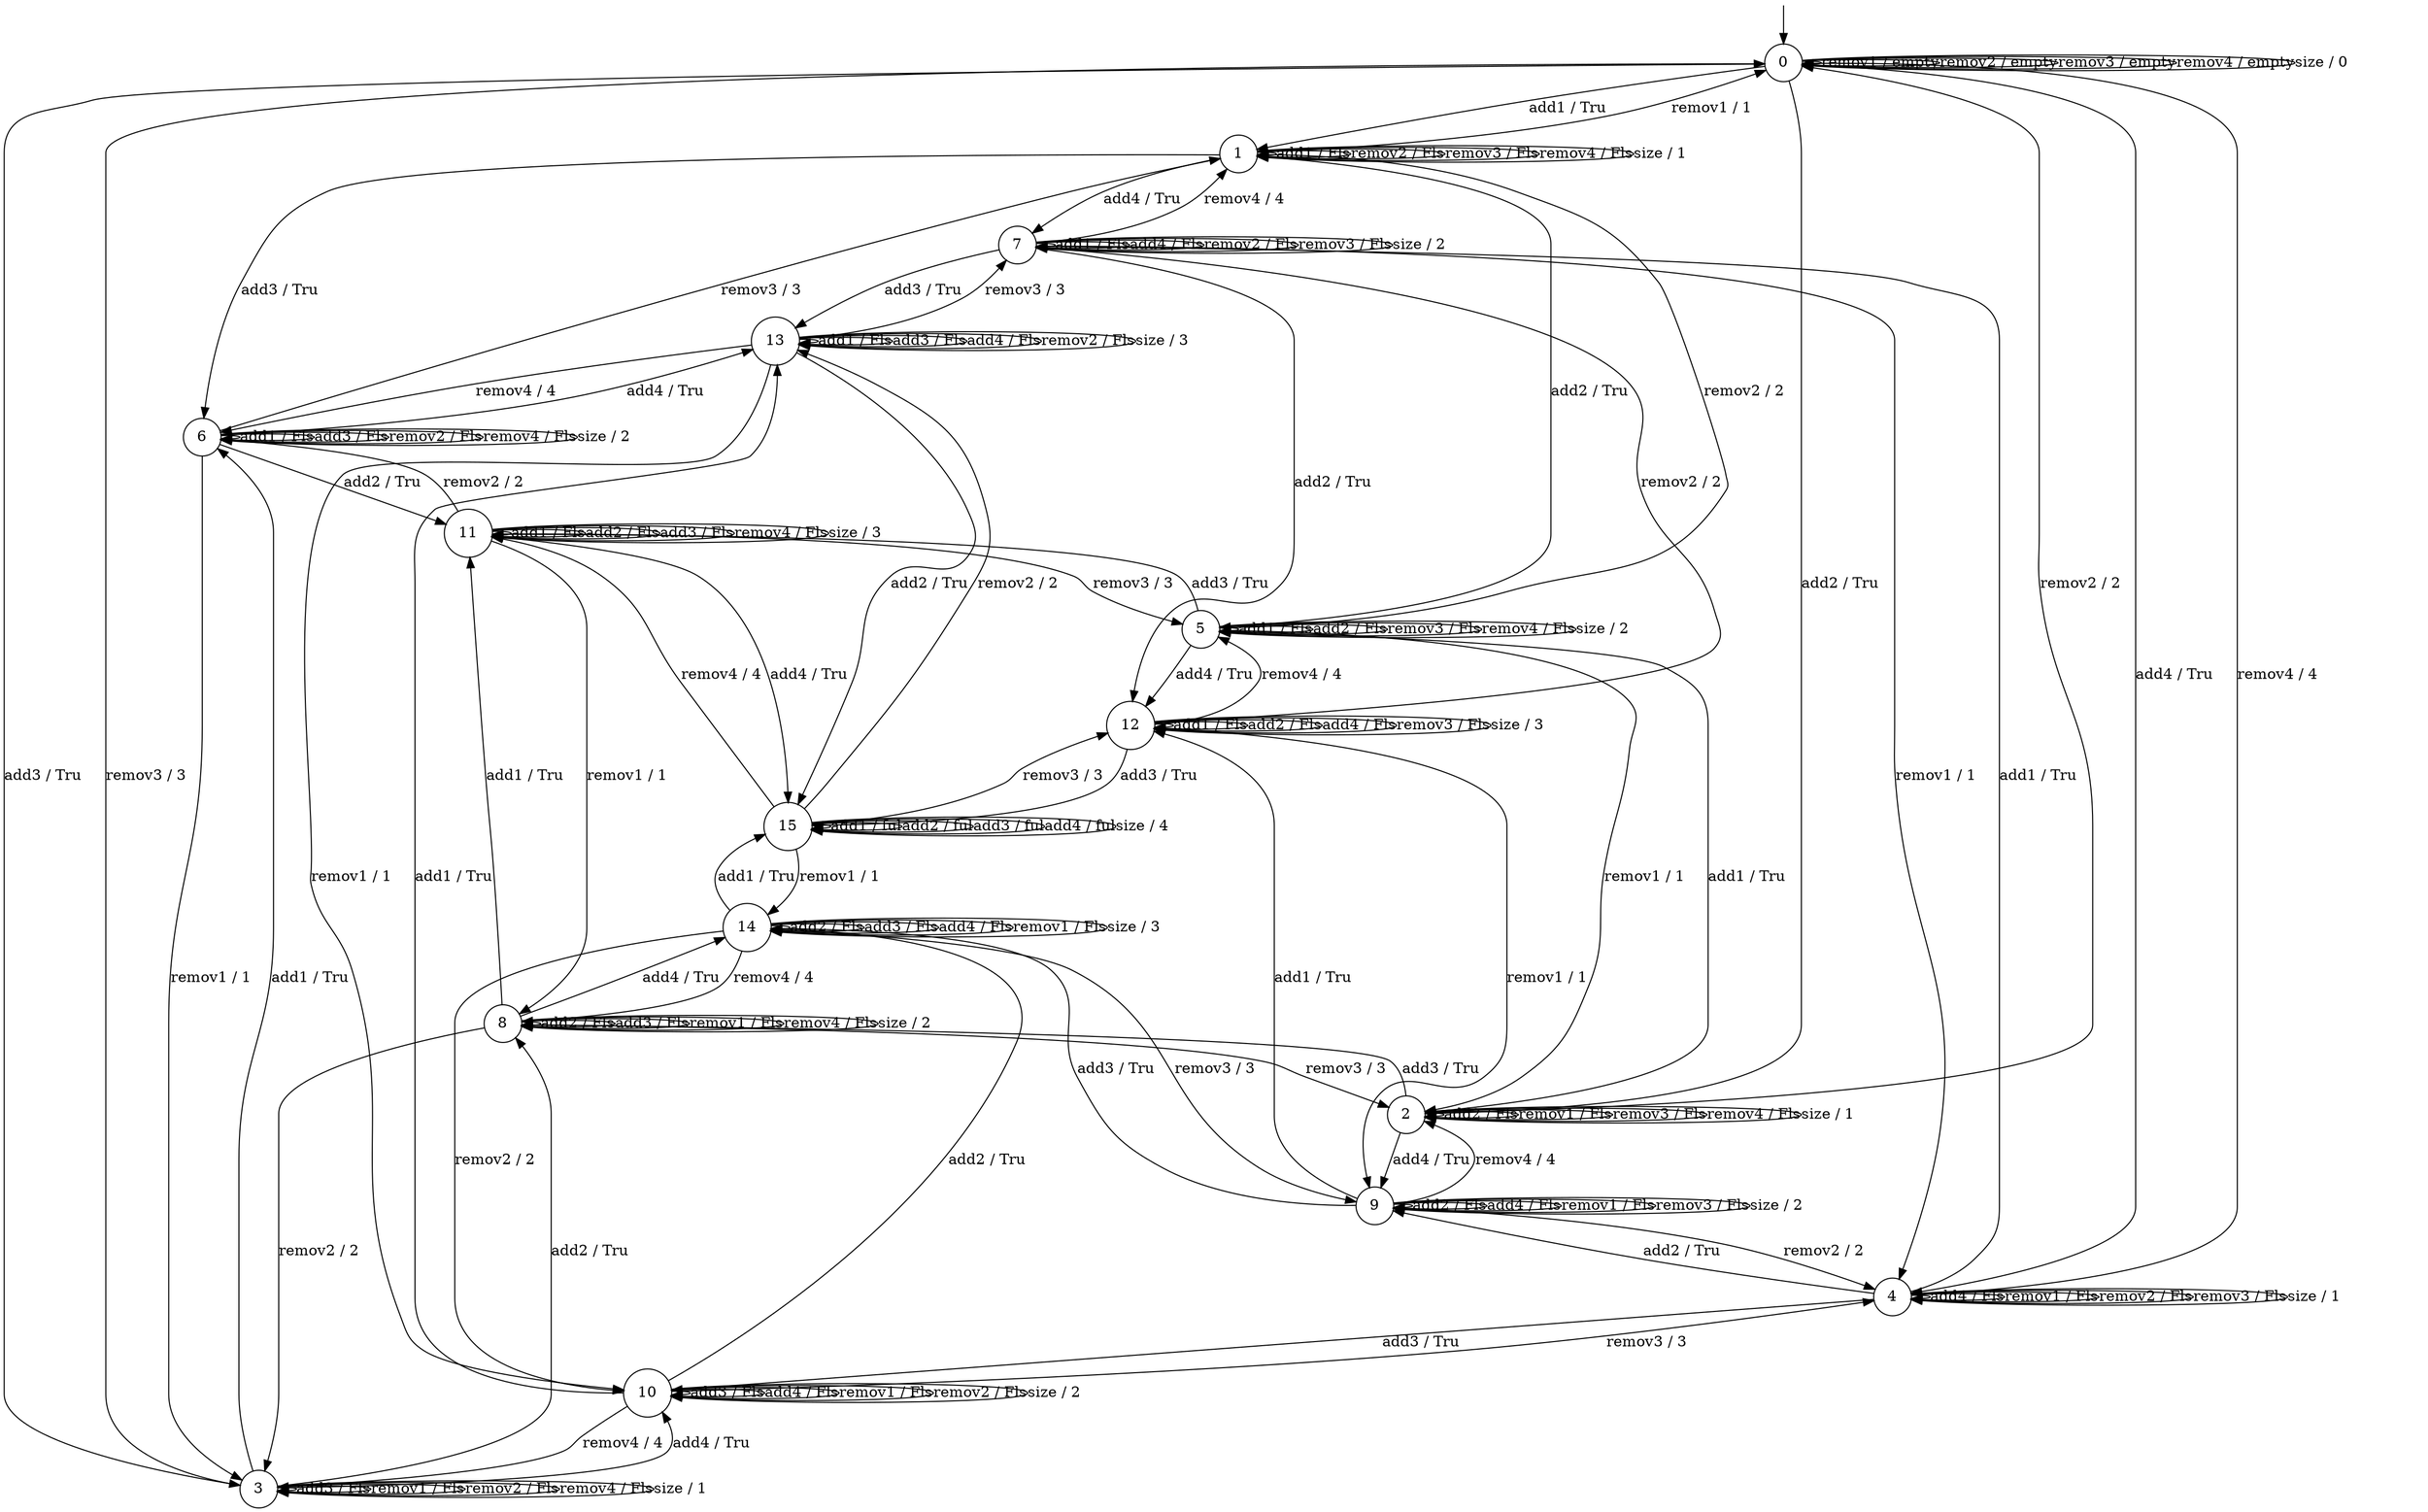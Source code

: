 digraph g {

	s0 [shape="circle" label="0"];
	s1 [shape="circle" label="1"];
	s2 [shape="circle" label="2"];
	s3 [shape="circle" label="3"];
	s4 [shape="circle" label="4"];
	s5 [shape="circle" label="5"];
	s6 [shape="circle" label="6"];
	s7 [shape="circle" label="7"];
	s8 [shape="circle" label="8"];
	s9 [shape="circle" label="9"];
	s10 [shape="circle" label="10"];
	s11 [shape="circle" label="11"];
	s12 [shape="circle" label="12"];
	s13 [shape="circle" label="13"];
	s14 [shape="circle" label="14"];
	s15 [shape="circle" label="15"];
	s0 -> s1 [label="add1 / Tru"];
	s0 -> s2 [label="add2 / Tru"];
	s0 -> s3 [label="add3 / Tru"];
	s0 -> s4 [label="add4 / Tru"];
	s0 -> s0 [label="remov1 / empty"];
	s0 -> s0 [label="remov2 / empty"];
	s0 -> s0 [label="remov3 / empty"];
	s0 -> s0 [label="remov4 / empty"];
	s0 -> s0 [label="size / 0"];
	s1 -> s1 [label="add1 / Fls"];
	s1 -> s5 [label="add2 / Tru"];
	s1 -> s6 [label="add3 / Tru"];
	s1 -> s7 [label="add4 / Tru"];
	s1 -> s0 [label="remov1 / 1"];
	s1 -> s1 [label="remov2 / Fls"];
	s1 -> s1 [label="remov3 / Fls"];
	s1 -> s1 [label="remov4 / Fls"];
	s1 -> s1 [label="size / 1"];
	s2 -> s5 [label="add1 / Tru"];
	s2 -> s2 [label="add2 / Fls"];
	s2 -> s8 [label="add3 / Tru"];
	s2 -> s9 [label="add4 / Tru"];
	s2 -> s2 [label="remov1 / Fls"];
	s2 -> s0 [label="remov2 / 2"];
	s2 -> s2 [label="remov3 / Fls"];
	s2 -> s2 [label="remov4 / Fls"];
	s2 -> s2 [label="size / 1"];
	s3 -> s6 [label="add1 / Tru"];
	s3 -> s8 [label="add2 / Tru"];
	s3 -> s3 [label="add3 / Fls"];
	s3 -> s10 [label="add4 / Tru"];
	s3 -> s3 [label="remov1 / Fls"];
	s3 -> s3 [label="remov2 / Fls"];
	s3 -> s0 [label="remov3 / 3"];
	s3 -> s3 [label="remov4 / Fls"];
	s3 -> s3 [label="size / 1"];
	s4 -> s7 [label="add1 / Tru"];
	s4 -> s9 [label="add2 / Tru"];
	s4 -> s10 [label="add3 / Tru"];
	s4 -> s4 [label="add4 / Fls"];
	s4 -> s4 [label="remov1 / Fls"];
	s4 -> s4 [label="remov2 / Fls"];
	s4 -> s4 [label="remov3 / Fls"];
	s4 -> s0 [label="remov4 / 4"];
	s4 -> s4 [label="size / 1"];
	s5 -> s5 [label="add1 / Fls"];
	s5 -> s5 [label="add2 / Fls"];
	s5 -> s11 [label="add3 / Tru"];
	s5 -> s12 [label="add4 / Tru"];
	s5 -> s2 [label="remov1 / 1"];
	s5 -> s1 [label="remov2 / 2"];
	s5 -> s5 [label="remov3 / Fls"];
	s5 -> s5 [label="remov4 / Fls"];
	s5 -> s5 [label="size / 2"];
	s6 -> s6 [label="add1 / Fls"];
	s6 -> s11 [label="add2 / Tru"];
	s6 -> s6 [label="add3 / Fls"];
	s6 -> s13 [label="add4 / Tru"];
	s6 -> s3 [label="remov1 / 1"];
	s6 -> s6 [label="remov2 / Fls"];
	s6 -> s1 [label="remov3 / 3"];
	s6 -> s6 [label="remov4 / Fls"];
	s6 -> s6 [label="size / 2"];
	s7 -> s7 [label="add1 / Fls"];
	s7 -> s12 [label="add2 / Tru"];
	s7 -> s13 [label="add3 / Tru"];
	s7 -> s7 [label="add4 / Fls"];
	s7 -> s4 [label="remov1 / 1"];
	s7 -> s7 [label="remov2 / Fls"];
	s7 -> s7 [label="remov3 / Fls"];
	s7 -> s1 [label="remov4 / 4"];
	s7 -> s7 [label="size / 2"];
	s8 -> s11 [label="add1 / Tru"];
	s8 -> s8 [label="add2 / Fls"];
	s8 -> s8 [label="add3 / Fls"];
	s8 -> s14 [label="add4 / Tru"];
	s8 -> s8 [label="remov1 / Fls"];
	s8 -> s3 [label="remov2 / 2"];
	s8 -> s2 [label="remov3 / 3"];
	s8 -> s8 [label="remov4 / Fls"];
	s8 -> s8 [label="size / 2"];
	s9 -> s12 [label="add1 / Tru"];
	s9 -> s9 [label="add2 / Fls"];
	s9 -> s14 [label="add3 / Tru"];
	s9 -> s9 [label="add4 / Fls"];
	s9 -> s9 [label="remov1 / Fls"];
	s9 -> s4 [label="remov2 / 2"];
	s9 -> s9 [label="remov3 / Fls"];
	s9 -> s2 [label="remov4 / 4"];
	s9 -> s9 [label="size / 2"];
	s10 -> s13 [label="add1 / Tru"];
	s10 -> s14 [label="add2 / Tru"];
	s10 -> s10 [label="add3 / Fls"];
	s10 -> s10 [label="add4 / Fls"];
	s10 -> s10 [label="remov1 / Fls"];
	s10 -> s10 [label="remov2 / Fls"];
	s10 -> s4 [label="remov3 / 3"];
	s10 -> s3 [label="remov4 / 4"];
	s10 -> s10 [label="size / 2"];
	s11 -> s11 [label="add1 / Fls"];
	s11 -> s11 [label="add2 / Fls"];
	s11 -> s11 [label="add3 / Fls"];
	s11 -> s15 [label="add4 / Tru"];
	s11 -> s8 [label="remov1 / 1"];
	s11 -> s6 [label="remov2 / 2"];
	s11 -> s5 [label="remov3 / 3"];
	s11 -> s11 [label="remov4 / Fls"];
	s11 -> s11 [label="size / 3"];
	s12 -> s12 [label="add1 / Fls"];
	s12 -> s12 [label="add2 / Fls"];
	s12 -> s15 [label="add3 / Tru"];
	s12 -> s12 [label="add4 / Fls"];
	s12 -> s9 [label="remov1 / 1"];
	s12 -> s7 [label="remov2 / 2"];
	s12 -> s12 [label="remov3 / Fls"];
	s12 -> s5 [label="remov4 / 4"];
	s12 -> s12 [label="size / 3"];
	s13 -> s13 [label="add1 / Fls"];
	s13 -> s15 [label="add2 / Tru"];
	s13 -> s13 [label="add3 / Fls"];
	s13 -> s13 [label="add4 / Fls"];
	s13 -> s10 [label="remov1 / 1"];
	s13 -> s13 [label="remov2 / Fls"];
	s13 -> s7 [label="remov3 / 3"];
	s13 -> s6 [label="remov4 / 4"];
	s13 -> s13 [label="size / 3"];
	s14 -> s15 [label="add1 / Tru"];
	s14 -> s14 [label="add2 / Fls"];
	s14 -> s14 [label="add3 / Fls"];
	s14 -> s14 [label="add4 / Fls"];
	s14 -> s14 [label="remov1 / Fls"];
	s14 -> s10 [label="remov2 / 2"];
	s14 -> s9 [label="remov3 / 3"];
	s14 -> s8 [label="remov4 / 4"];
	s14 -> s14 [label="size / 3"];
	s15 -> s15 [label="add1 / ful"];
	s15 -> s15 [label="add2 / ful"];
	s15 -> s15 [label="add3 / ful"];
	s15 -> s15 [label="add4 / ful"];
	s15 -> s14 [label="remov1 / 1"];
	s15 -> s13 [label="remov2 / 2"];
	s15 -> s12 [label="remov3 / 3"];
	s15 -> s11 [label="remov4 / 4"];
	s15 -> s15 [label="size / 4"];

__start0 [label="" shape="none" width="0" height="0"];
__start0 -> s0;

}
